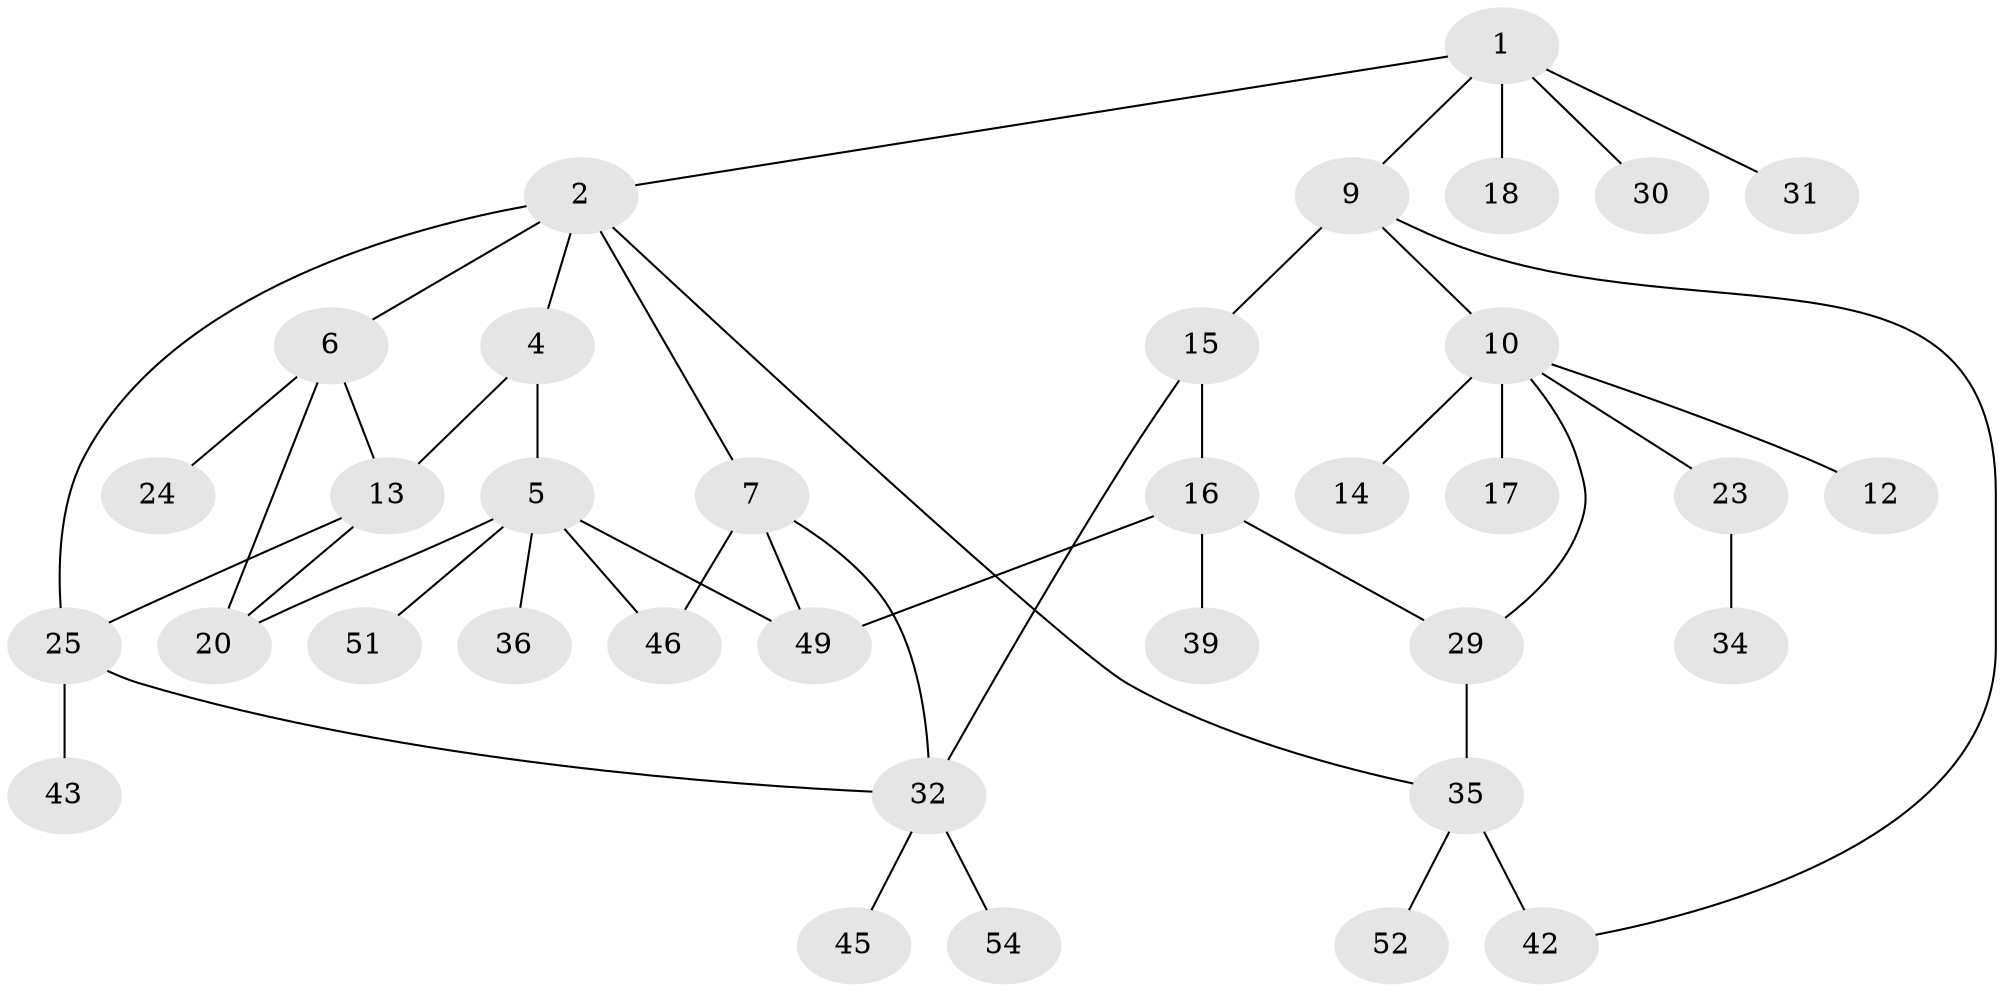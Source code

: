 // Generated by graph-tools (version 1.1) at 2025/23/03/03/25 07:23:34]
// undirected, 35 vertices, 46 edges
graph export_dot {
graph [start="1"]
  node [color=gray90,style=filled];
  1 [super="+8"];
  2 [super="+3"];
  4 [super="+11"];
  5 [super="+19"];
  6 [super="+38"];
  7 [super="+21"];
  9 [super="+50"];
  10 [super="+28"];
  12;
  13 [super="+22"];
  14 [super="+47"];
  15 [super="+27"];
  16 [super="+37"];
  17;
  18;
  20 [super="+33"];
  23 [super="+26"];
  24;
  25 [super="+53"];
  29;
  30;
  31;
  32 [super="+44"];
  34 [super="+41"];
  35 [super="+40"];
  36;
  39;
  42;
  43;
  45 [super="+48"];
  46;
  49;
  51;
  52;
  54;
  1 -- 2;
  1 -- 18;
  1 -- 31;
  1 -- 9;
  1 -- 30;
  2 -- 6;
  2 -- 7;
  2 -- 35;
  2 -- 4;
  2 -- 25;
  4 -- 5;
  4 -- 13;
  5 -- 49;
  5 -- 51;
  5 -- 36;
  5 -- 46;
  5 -- 20;
  6 -- 24;
  6 -- 20;
  6 -- 13;
  7 -- 49;
  7 -- 32;
  7 -- 46;
  9 -- 10;
  9 -- 15;
  9 -- 42;
  10 -- 12;
  10 -- 14 [weight=2];
  10 -- 17;
  10 -- 23;
  10 -- 29;
  13 -- 20;
  13 -- 25;
  15 -- 16;
  15 -- 32;
  16 -- 39;
  16 -- 29;
  16 -- 49;
  23 -- 34;
  25 -- 43;
  25 -- 32;
  29 -- 35;
  32 -- 45;
  32 -- 54;
  35 -- 42 [weight=2];
  35 -- 52;
}
